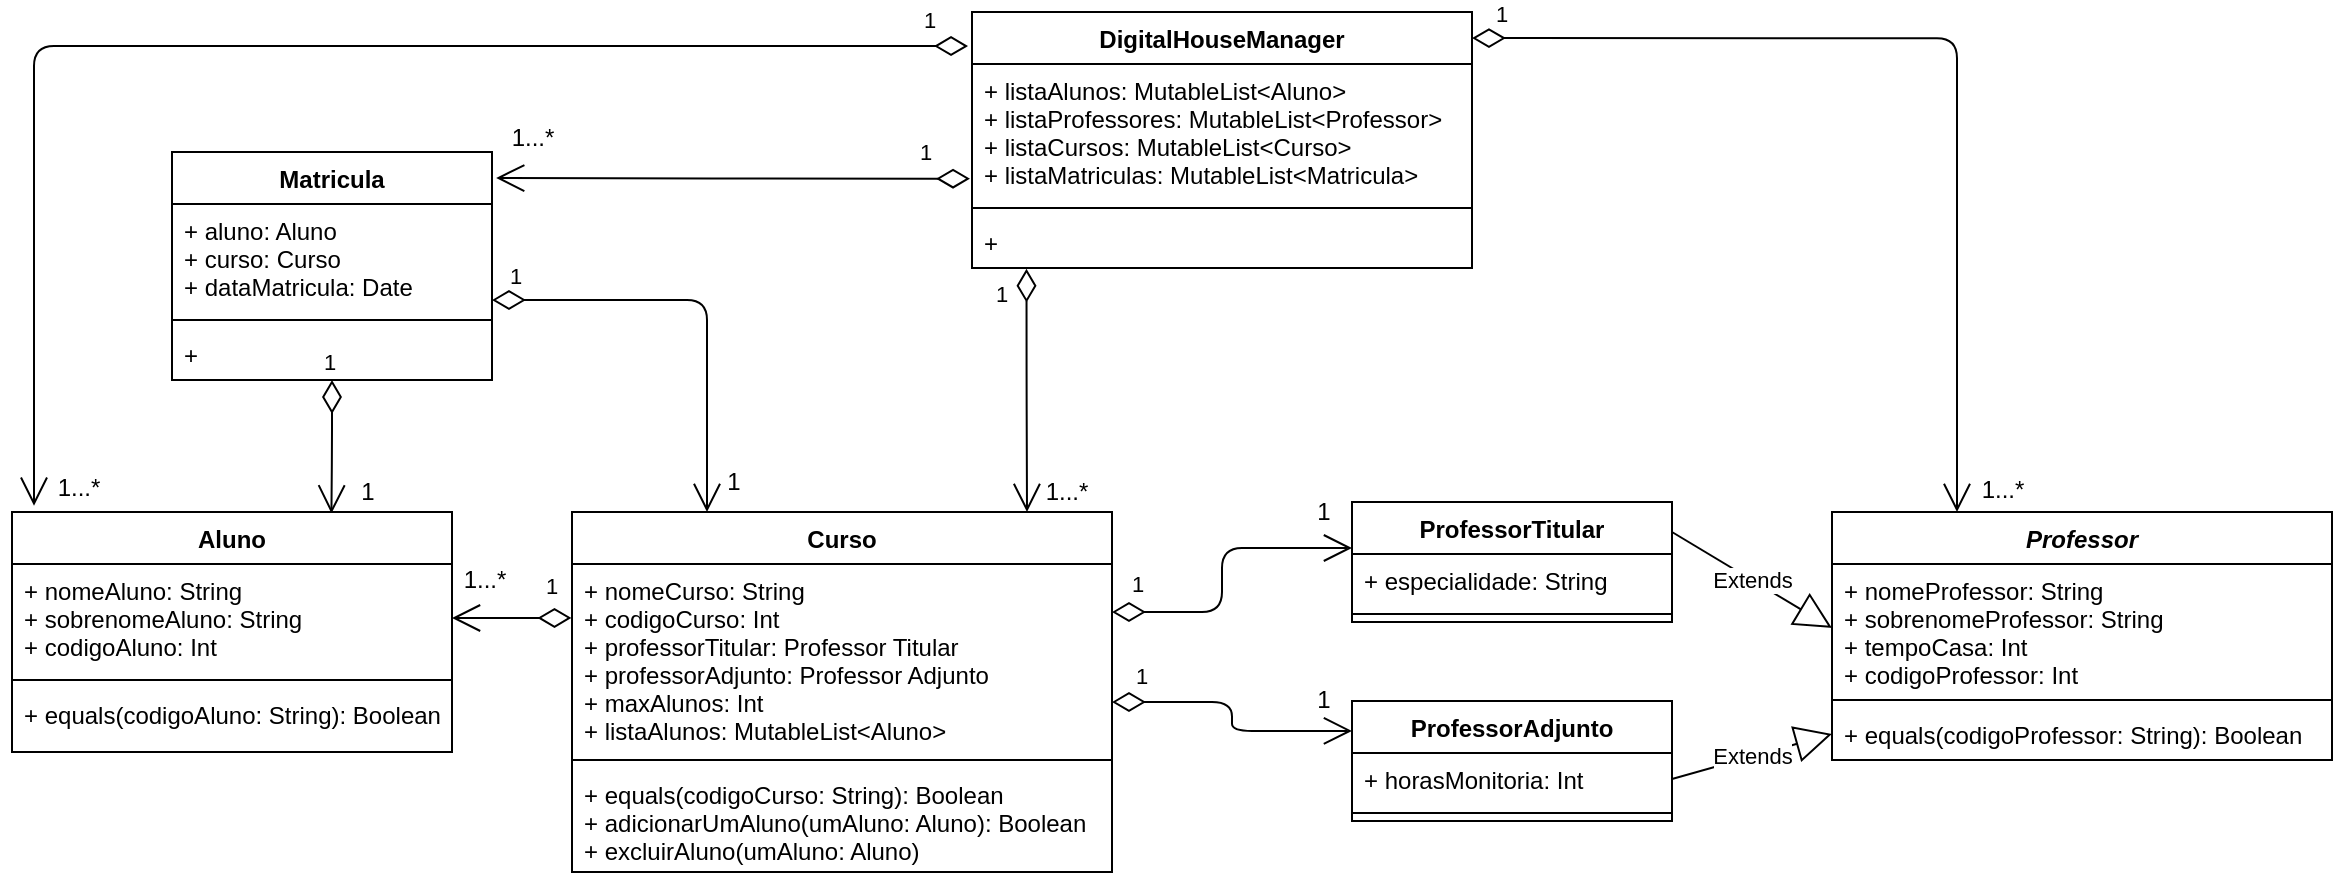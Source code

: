<mxfile version="13.6.6" type="device"><diagram id="iP-D4FT3NbQKBJchYlg8" name="Page-1"><mxGraphModel dx="1718" dy="594" grid="1" gridSize="10" guides="1" tooltips="1" connect="1" arrows="1" fold="1" page="1" pageScale="1" pageWidth="827" pageHeight="1169" math="0" shadow="0"><root><mxCell id="0"/><mxCell id="1" parent="0"/><mxCell id="DegNSLx54GVYMMCrm3XV-20" value="Extends" style="endArrow=block;endSize=16;endFill=0;html=1;exitX=1;exitY=0.25;exitDx=0;exitDy=0;entryX=0;entryY=0.5;entryDx=0;entryDy=0;" edge="1" parent="1" source="DegNSLx54GVYMMCrm3XV-13" target="DegNSLx54GVYMMCrm3XV-10"><mxGeometry width="160" relative="1" as="geometry"><mxPoint x="955" y="510" as="sourcePoint"/><mxPoint x="1115" y="510" as="targetPoint"/></mxGeometry></mxCell><mxCell id="DegNSLx54GVYMMCrm3XV-21" value="Extends" style="endArrow=block;endSize=16;endFill=0;html=1;exitX=1;exitY=0.5;exitDx=0;exitDy=0;entryX=0;entryY=0.5;entryDx=0;entryDy=0;" edge="1" parent="1" source="DegNSLx54GVYMMCrm3XV-18" target="DegNSLx54GVYMMCrm3XV-12"><mxGeometry width="160" relative="1" as="geometry"><mxPoint x="930" y="550" as="sourcePoint"/><mxPoint x="984" y="486.002" as="targetPoint"/></mxGeometry></mxCell><mxCell id="DegNSLx54GVYMMCrm3XV-26" value="1" style="endArrow=open;html=1;endSize=12;startArrow=diamondThin;startSize=14;startFill=0;edgeStyle=orthogonalEdgeStyle;align=left;verticalAlign=bottom;exitX=1;exitY=0.734;exitDx=0;exitDy=0;entryX=0;entryY=0.25;entryDx=0;entryDy=0;exitPerimeter=0;" edge="1" parent="1" source="DegNSLx54GVYMMCrm3XV-6" target="DegNSLx54GVYMMCrm3XV-17"><mxGeometry x="-0.851" y="4" relative="1" as="geometry"><mxPoint x="497.5" y="370" as="sourcePoint"/><mxPoint x="750" y="710" as="targetPoint"/><Array as="points"><mxPoint x="720" y="455"/><mxPoint x="720" y="470"/></Array><mxPoint as="offset"/></mxGeometry></mxCell><mxCell id="DegNSLx54GVYMMCrm3XV-28" value="1" style="text;html=1;strokeColor=none;fillColor=none;align=center;verticalAlign=middle;whiteSpace=wrap;rounded=0;" vertex="1" parent="1"><mxGeometry x="756" y="444" width="20" height="20" as="geometry"/></mxCell><mxCell id="DegNSLx54GVYMMCrm3XV-29" value="1" style="text;html=1;strokeColor=none;fillColor=none;align=center;verticalAlign=middle;whiteSpace=wrap;rounded=0;" vertex="1" parent="1"><mxGeometry x="756" y="350" width="20" height="20" as="geometry"/></mxCell><mxCell id="DegNSLx54GVYMMCrm3XV-30" value="1" style="endArrow=open;html=1;endSize=12;startArrow=diamondThin;startSize=14;startFill=0;edgeStyle=orthogonalEdgeStyle;align=left;verticalAlign=bottom;exitX=-0.001;exitY=0.287;exitDx=0;exitDy=0;entryX=1;entryY=0.5;entryDx=0;entryDy=0;exitPerimeter=0;" edge="1" parent="1" source="DegNSLx54GVYMMCrm3XV-6" target="DegNSLx54GVYMMCrm3XV-2"><mxGeometry x="-0.507" y="-7" relative="1" as="geometry"><mxPoint x="497.5" y="370.0" as="sourcePoint"/><mxPoint x="300" y="413" as="targetPoint"/><mxPoint as="offset"/></mxGeometry></mxCell><mxCell id="DegNSLx54GVYMMCrm3XV-31" value="1...*" style="text;html=1;strokeColor=none;fillColor=none;align=center;verticalAlign=middle;whiteSpace=wrap;rounded=0;" vertex="1" parent="1"><mxGeometry x="333" y="384" width="27" height="20" as="geometry"/></mxCell><mxCell id="DegNSLx54GVYMMCrm3XV-36" value="1" style="endArrow=open;html=1;endSize=12;startArrow=diamondThin;startSize=14;startFill=0;edgeStyle=orthogonalEdgeStyle;align=left;verticalAlign=bottom;entryX=0.726;entryY=0.006;entryDx=0;entryDy=0;entryPerimeter=0;" edge="1" parent="1" source="DegNSLx54GVYMMCrm3XV-32" target="DegNSLx54GVYMMCrm3XV-1"><mxGeometry x="-1" y="-7" relative="1" as="geometry"><mxPoint x="497.5" y="370.0" as="sourcePoint"/><mxPoint x="270.0" y="300.0" as="targetPoint"/><mxPoint x="1" as="offset"/></mxGeometry></mxCell><mxCell id="DegNSLx54GVYMMCrm3XV-37" value="1" style="text;html=1;strokeColor=none;fillColor=none;align=center;verticalAlign=middle;whiteSpace=wrap;rounded=0;" vertex="1" parent="1"><mxGeometry x="278" y="340" width="20" height="20" as="geometry"/></mxCell><mxCell id="DegNSLx54GVYMMCrm3XV-38" value="1" style="endArrow=open;html=1;endSize=12;startArrow=diamondThin;startSize=14;startFill=0;edgeStyle=orthogonalEdgeStyle;align=left;verticalAlign=bottom;entryX=0.25;entryY=0;entryDx=0;entryDy=0;exitX=1;exitY=0.889;exitDx=0;exitDy=0;exitPerimeter=0;" edge="1" parent="1" source="DegNSLx54GVYMMCrm3XV-33" target="DegNSLx54GVYMMCrm3XV-5"><mxGeometry x="-0.932" y="3" relative="1" as="geometry"><mxPoint x="294" y="566" as="sourcePoint"/><mxPoint x="476.64" y="513.996" as="targetPoint"/><mxPoint as="offset"/></mxGeometry></mxCell><mxCell id="DegNSLx54GVYMMCrm3XV-39" value="1" style="text;html=1;strokeColor=none;fillColor=none;align=center;verticalAlign=middle;whiteSpace=wrap;rounded=0;" vertex="1" parent="1"><mxGeometry x="461" y="335" width="20" height="20" as="geometry"/></mxCell><mxCell id="DegNSLx54GVYMMCrm3XV-40" value="DigitalHouseManager" style="swimlane;fontStyle=1;align=center;verticalAlign=top;childLayout=stackLayout;horizontal=1;startSize=26;horizontalStack=0;resizeParent=1;resizeParentMax=0;resizeLast=0;collapsible=1;marginBottom=0;" vertex="1" parent="1"><mxGeometry x="590" y="110" width="250" height="128" as="geometry"/></mxCell><mxCell id="DegNSLx54GVYMMCrm3XV-41" value="+ listaAlunos: MutableList&lt;Aluno&gt;&#10;+ listaProfessores: MutableList&lt;Professor&gt;&#10;+ listaCursos: MutableList&lt;Curso&gt;&#10;+ listaMatriculas: MutableList&lt;Matricula&gt;" style="text;strokeColor=none;fillColor=none;align=left;verticalAlign=top;spacingLeft=4;spacingRight=4;overflow=hidden;rotatable=0;points=[[0,0.5],[1,0.5]];portConstraint=eastwest;" vertex="1" parent="DegNSLx54GVYMMCrm3XV-40"><mxGeometry y="26" width="250" height="68" as="geometry"/></mxCell><mxCell id="DegNSLx54GVYMMCrm3XV-42" value="" style="line;strokeWidth=1;fillColor=none;align=left;verticalAlign=middle;spacingTop=-1;spacingLeft=3;spacingRight=3;rotatable=0;labelPosition=right;points=[];portConstraint=eastwest;" vertex="1" parent="DegNSLx54GVYMMCrm3XV-40"><mxGeometry y="94" width="250" height="8" as="geometry"/></mxCell><mxCell id="DegNSLx54GVYMMCrm3XV-43" value="+ " style="text;strokeColor=none;fillColor=none;align=left;verticalAlign=top;spacingLeft=4;spacingRight=4;overflow=hidden;rotatable=0;points=[[0,0.5],[1,0.5]];portConstraint=eastwest;" vertex="1" parent="DegNSLx54GVYMMCrm3XV-40"><mxGeometry y="102" width="250" height="26" as="geometry"/></mxCell><mxCell id="DegNSLx54GVYMMCrm3XV-13" value="ProfessorTitular" style="swimlane;fontStyle=1;align=center;verticalAlign=top;childLayout=stackLayout;horizontal=1;startSize=26;horizontalStack=0;resizeParent=1;resizeParentMax=0;resizeLast=0;collapsible=1;marginBottom=0;" vertex="1" parent="1"><mxGeometry x="780" y="355" width="160" height="60" as="geometry"/></mxCell><mxCell id="DegNSLx54GVYMMCrm3XV-14" value="+ especialidade: String" style="text;strokeColor=none;fillColor=none;align=left;verticalAlign=top;spacingLeft=4;spacingRight=4;overflow=hidden;rotatable=0;points=[[0,0.5],[1,0.5]];portConstraint=eastwest;" vertex="1" parent="DegNSLx54GVYMMCrm3XV-13"><mxGeometry y="26" width="160" height="26" as="geometry"/></mxCell><mxCell id="DegNSLx54GVYMMCrm3XV-15" value="" style="line;strokeWidth=1;fillColor=none;align=left;verticalAlign=middle;spacingTop=-1;spacingLeft=3;spacingRight=3;rotatable=0;labelPosition=right;points=[];portConstraint=eastwest;" vertex="1" parent="DegNSLx54GVYMMCrm3XV-13"><mxGeometry y="52" width="160" height="8" as="geometry"/></mxCell><mxCell id="DegNSLx54GVYMMCrm3XV-17" value="ProfessorAdjunto" style="swimlane;fontStyle=1;align=center;verticalAlign=top;childLayout=stackLayout;horizontal=1;startSize=26;horizontalStack=0;resizeParent=1;resizeParentMax=0;resizeLast=0;collapsible=1;marginBottom=0;" vertex="1" parent="1"><mxGeometry x="780" y="454.49" width="160" height="60" as="geometry"/></mxCell><mxCell id="DegNSLx54GVYMMCrm3XV-18" value="+ horasMonitoria: Int" style="text;strokeColor=none;fillColor=none;align=left;verticalAlign=top;spacingLeft=4;spacingRight=4;overflow=hidden;rotatable=0;points=[[0,0.5],[1,0.5]];portConstraint=eastwest;" vertex="1" parent="DegNSLx54GVYMMCrm3XV-17"><mxGeometry y="26" width="160" height="26" as="geometry"/></mxCell><mxCell id="DegNSLx54GVYMMCrm3XV-19" value="" style="line;strokeWidth=1;fillColor=none;align=left;verticalAlign=middle;spacingTop=-1;spacingLeft=3;spacingRight=3;rotatable=0;labelPosition=right;points=[];portConstraint=eastwest;" vertex="1" parent="DegNSLx54GVYMMCrm3XV-17"><mxGeometry y="52" width="160" height="8" as="geometry"/></mxCell><mxCell id="DegNSLx54GVYMMCrm3XV-9" value="Professor" style="swimlane;fontStyle=3;align=center;verticalAlign=top;childLayout=stackLayout;horizontal=1;startSize=26;horizontalStack=0;resizeParent=1;resizeParentMax=0;resizeLast=0;collapsible=1;marginBottom=0;" vertex="1" parent="1"><mxGeometry x="1020" y="360" width="250" height="124" as="geometry"/></mxCell><mxCell id="DegNSLx54GVYMMCrm3XV-10" value="+ nomeProfessor: String&#10;+ sobrenomeProfessor: String&#10;+ tempoCasa: Int&#10;+ codigoProfessor: Int" style="text;strokeColor=none;fillColor=none;align=left;verticalAlign=top;spacingLeft=4;spacingRight=4;overflow=hidden;rotatable=0;points=[[0,0.5],[1,0.5]];portConstraint=eastwest;" vertex="1" parent="DegNSLx54GVYMMCrm3XV-9"><mxGeometry y="26" width="250" height="64" as="geometry"/></mxCell><mxCell id="DegNSLx54GVYMMCrm3XV-11" value="" style="line;strokeWidth=1;fillColor=none;align=left;verticalAlign=middle;spacingTop=-1;spacingLeft=3;spacingRight=3;rotatable=0;labelPosition=right;points=[];portConstraint=eastwest;" vertex="1" parent="DegNSLx54GVYMMCrm3XV-9"><mxGeometry y="90" width="250" height="8" as="geometry"/></mxCell><mxCell id="DegNSLx54GVYMMCrm3XV-12" value="+ equals(codigoProfessor: String): Boolean" style="text;strokeColor=none;fillColor=none;align=left;verticalAlign=top;spacingLeft=4;spacingRight=4;overflow=hidden;rotatable=0;points=[[0,0.5],[1,0.5]];portConstraint=eastwest;" vertex="1" parent="DegNSLx54GVYMMCrm3XV-9"><mxGeometry y="98" width="250" height="26" as="geometry"/></mxCell><mxCell id="DegNSLx54GVYMMCrm3XV-46" value="1" style="endArrow=open;html=1;endSize=12;startArrow=diamondThin;startSize=14;startFill=0;edgeStyle=orthogonalEdgeStyle;align=left;verticalAlign=bottom;" edge="1" parent="1"><mxGeometry x="-0.21" y="47" relative="1" as="geometry"><mxPoint x="660" y="410" as="sourcePoint"/><mxPoint x="780" y="378" as="targetPoint"/><Array as="points"><mxPoint x="715" y="409.76"/><mxPoint x="715" y="377.76"/></Array><mxPoint as="offset"/></mxGeometry></mxCell><mxCell id="DegNSLx54GVYMMCrm3XV-1" value="Aluno" style="swimlane;fontStyle=1;align=center;verticalAlign=top;childLayout=stackLayout;horizontal=1;startSize=26;horizontalStack=0;resizeParent=1;resizeParentMax=0;resizeLast=0;collapsible=1;marginBottom=0;" vertex="1" parent="1"><mxGeometry x="110" y="360" width="220" height="120" as="geometry"/></mxCell><mxCell id="DegNSLx54GVYMMCrm3XV-2" value="+ nomeAluno: String&#10;+ sobrenomeAluno: String&#10;+ codigoAluno: Int" style="text;strokeColor=none;fillColor=none;align=left;verticalAlign=top;spacingLeft=4;spacingRight=4;overflow=hidden;rotatable=0;points=[[0,0.5],[1,0.5]];portConstraint=eastwest;" vertex="1" parent="DegNSLx54GVYMMCrm3XV-1"><mxGeometry y="26" width="220" height="54" as="geometry"/></mxCell><mxCell id="DegNSLx54GVYMMCrm3XV-3" value="" style="line;strokeWidth=1;fillColor=none;align=left;verticalAlign=middle;spacingTop=-1;spacingLeft=3;spacingRight=3;rotatable=0;labelPosition=right;points=[];portConstraint=eastwest;" vertex="1" parent="DegNSLx54GVYMMCrm3XV-1"><mxGeometry y="80" width="220" height="8" as="geometry"/></mxCell><mxCell id="DegNSLx54GVYMMCrm3XV-4" value="+ equals(codigoAluno: String): Boolean" style="text;strokeColor=none;fillColor=none;align=left;verticalAlign=top;spacingLeft=4;spacingRight=4;overflow=hidden;rotatable=0;points=[[0,0.5],[1,0.5]];portConstraint=eastwest;" vertex="1" parent="DegNSLx54GVYMMCrm3XV-1"><mxGeometry y="88" width="220" height="32" as="geometry"/></mxCell><mxCell id="DegNSLx54GVYMMCrm3XV-32" value="Matricula" style="swimlane;fontStyle=1;align=center;verticalAlign=top;childLayout=stackLayout;horizontal=1;startSize=26;horizontalStack=0;resizeParent=1;resizeParentMax=0;resizeLast=0;collapsible=1;marginBottom=0;" vertex="1" parent="1"><mxGeometry x="190" y="180" width="160" height="114" as="geometry"/></mxCell><mxCell id="DegNSLx54GVYMMCrm3XV-33" value="+ aluno: Aluno&#10;+ curso: Curso&#10;+ dataMatricula: Date" style="text;strokeColor=none;fillColor=none;align=left;verticalAlign=top;spacingLeft=4;spacingRight=4;overflow=hidden;rotatable=0;points=[[0,0.5],[1,0.5]];portConstraint=eastwest;" vertex="1" parent="DegNSLx54GVYMMCrm3XV-32"><mxGeometry y="26" width="160" height="54" as="geometry"/></mxCell><mxCell id="DegNSLx54GVYMMCrm3XV-34" value="" style="line;strokeWidth=1;fillColor=none;align=left;verticalAlign=middle;spacingTop=-1;spacingLeft=3;spacingRight=3;rotatable=0;labelPosition=right;points=[];portConstraint=eastwest;" vertex="1" parent="DegNSLx54GVYMMCrm3XV-32"><mxGeometry y="80" width="160" height="8" as="geometry"/></mxCell><mxCell id="DegNSLx54GVYMMCrm3XV-35" value="+" style="text;strokeColor=none;fillColor=none;align=left;verticalAlign=top;spacingLeft=4;spacingRight=4;overflow=hidden;rotatable=0;points=[[0,0.5],[1,0.5]];portConstraint=eastwest;" vertex="1" parent="DegNSLx54GVYMMCrm3XV-32"><mxGeometry y="88" width="160" height="26" as="geometry"/></mxCell><mxCell id="DegNSLx54GVYMMCrm3XV-47" value="1" style="endArrow=open;html=1;endSize=12;startArrow=diamondThin;startSize=14;startFill=0;edgeStyle=orthogonalEdgeStyle;align=left;verticalAlign=bottom;exitX=-0.008;exitY=-0.132;exitDx=0;exitDy=0;entryX=0.05;entryY=-0.026;entryDx=0;entryDy=0;exitPerimeter=0;entryPerimeter=0;" edge="1" parent="1" source="DegNSLx54GVYMMCrm3XV-41" target="DegNSLx54GVYMMCrm3XV-1"><mxGeometry x="-0.931" y="-4" relative="1" as="geometry"><mxPoint x="561" y="129" as="sourcePoint"/><mxPoint x="461" y="109" as="targetPoint"/><mxPoint as="offset"/></mxGeometry></mxCell><mxCell id="DegNSLx54GVYMMCrm3XV-48" value="1...*" style="text;html=1;strokeColor=none;fillColor=none;align=center;verticalAlign=middle;whiteSpace=wrap;rounded=0;" vertex="1" parent="1"><mxGeometry x="130" y="338" width="27" height="20" as="geometry"/></mxCell><mxCell id="DegNSLx54GVYMMCrm3XV-51" value="1" style="endArrow=open;html=1;endSize=12;startArrow=diamondThin;startSize=14;startFill=0;edgeStyle=orthogonalEdgeStyle;align=left;verticalAlign=bottom;exitX=1;exitY=0.102;exitDx=0;exitDy=0;entryX=0.25;entryY=0;entryDx=0;entryDy=0;exitPerimeter=0;" edge="1" parent="1" source="DegNSLx54GVYMMCrm3XV-40" target="DegNSLx54GVYMMCrm3XV-9"><mxGeometry x="-0.958" y="3" relative="1" as="geometry"><mxPoint x="1030" y="198.5" as="sourcePoint"/><mxPoint x="930" y="178.5" as="targetPoint"/><mxPoint as="offset"/></mxGeometry></mxCell><mxCell id="DegNSLx54GVYMMCrm3XV-52" value="1...*" style="text;html=1;strokeColor=none;fillColor=none;align=center;verticalAlign=middle;whiteSpace=wrap;rounded=0;" vertex="1" parent="1"><mxGeometry x="1092" y="339" width="27" height="20" as="geometry"/></mxCell><mxCell id="DegNSLx54GVYMMCrm3XV-53" value="1" style="endArrow=open;html=1;endSize=12;startArrow=diamondThin;startSize=14;startFill=0;edgeStyle=orthogonalEdgeStyle;align=left;verticalAlign=bottom;exitX=0.049;exitY=1.013;exitDx=0;exitDy=0;entryX=0.75;entryY=0;entryDx=0;entryDy=0;exitPerimeter=0;" edge="1" parent="1"><mxGeometry x="-0.644" y="-17" relative="1" as="geometry"><mxPoint x="617.25" y="238.338" as="sourcePoint"/><mxPoint x="617.5" y="360" as="targetPoint"/><mxPoint as="offset"/><Array as="points"><mxPoint x="617" y="299"/></Array></mxGeometry></mxCell><mxCell id="DegNSLx54GVYMMCrm3XV-54" value="1...*" style="text;html=1;strokeColor=none;fillColor=none;align=center;verticalAlign=middle;whiteSpace=wrap;rounded=0;" vertex="1" parent="1"><mxGeometry x="624" y="340" width="27" height="20" as="geometry"/></mxCell><mxCell id="DegNSLx54GVYMMCrm3XV-55" value="1" style="endArrow=open;html=1;endSize=12;startArrow=diamondThin;startSize=14;startFill=0;edgeStyle=orthogonalEdgeStyle;align=left;verticalAlign=bottom;exitX=-0.004;exitY=0.843;exitDx=0;exitDy=0;entryX=1.013;entryY=0.114;entryDx=0;entryDy=0;entryPerimeter=0;exitPerimeter=0;" edge="1" parent="1" source="DegNSLx54GVYMMCrm3XV-41" target="DegNSLx54GVYMMCrm3XV-32"><mxGeometry x="-0.769" y="-4" relative="1" as="geometry"><mxPoint x="550" y="198.5" as="sourcePoint"/><mxPoint x="450" y="178.5" as="targetPoint"/><mxPoint as="offset"/></mxGeometry></mxCell><mxCell id="DegNSLx54GVYMMCrm3XV-56" value="1...*" style="text;html=1;strokeColor=none;fillColor=none;align=center;verticalAlign=middle;whiteSpace=wrap;rounded=0;" vertex="1" parent="1"><mxGeometry x="357" y="163" width="27" height="20" as="geometry"/></mxCell><mxCell id="DegNSLx54GVYMMCrm3XV-5" value="Curso" style="swimlane;fontStyle=1;align=center;verticalAlign=top;childLayout=stackLayout;horizontal=1;startSize=26;horizontalStack=0;resizeParent=1;resizeParentMax=0;resizeLast=0;collapsible=1;marginBottom=0;" vertex="1" parent="1"><mxGeometry x="390" y="360" width="270" height="180" as="geometry"/></mxCell><mxCell id="DegNSLx54GVYMMCrm3XV-6" value="+ nomeCurso: String&#10;+ codigoCurso: Int&#10;+ professorTitular: Professor Titular&#10;+ professorAdjunto: Professor Adjunto&#10;+ maxAlunos: Int&#10;+ listaAlunos: MutableList&lt;Aluno&gt;" style="text;strokeColor=none;fillColor=none;align=left;verticalAlign=top;spacingLeft=4;spacingRight=4;overflow=hidden;rotatable=0;points=[[0,0.5],[1,0.5]];portConstraint=eastwest;" vertex="1" parent="DegNSLx54GVYMMCrm3XV-5"><mxGeometry y="26" width="270" height="94" as="geometry"/></mxCell><mxCell id="DegNSLx54GVYMMCrm3XV-7" value="" style="line;strokeWidth=1;fillColor=none;align=left;verticalAlign=middle;spacingTop=-1;spacingLeft=3;spacingRight=3;rotatable=0;labelPosition=right;points=[];portConstraint=eastwest;" vertex="1" parent="DegNSLx54GVYMMCrm3XV-5"><mxGeometry y="120" width="270" height="8" as="geometry"/></mxCell><mxCell id="DegNSLx54GVYMMCrm3XV-8" value="+ equals(codigoCurso: String): Boolean&#10;+ adicionarUmAluno(umAluno: Aluno): Boolean &#10;+ excluirAluno(umAluno: Aluno)" style="text;strokeColor=none;fillColor=none;align=left;verticalAlign=top;spacingLeft=4;spacingRight=4;overflow=hidden;rotatable=0;points=[[0,0.5],[1,0.5]];portConstraint=eastwest;" vertex="1" parent="DegNSLx54GVYMMCrm3XV-5"><mxGeometry y="128" width="270" height="52" as="geometry"/></mxCell></root></mxGraphModel></diagram></mxfile>